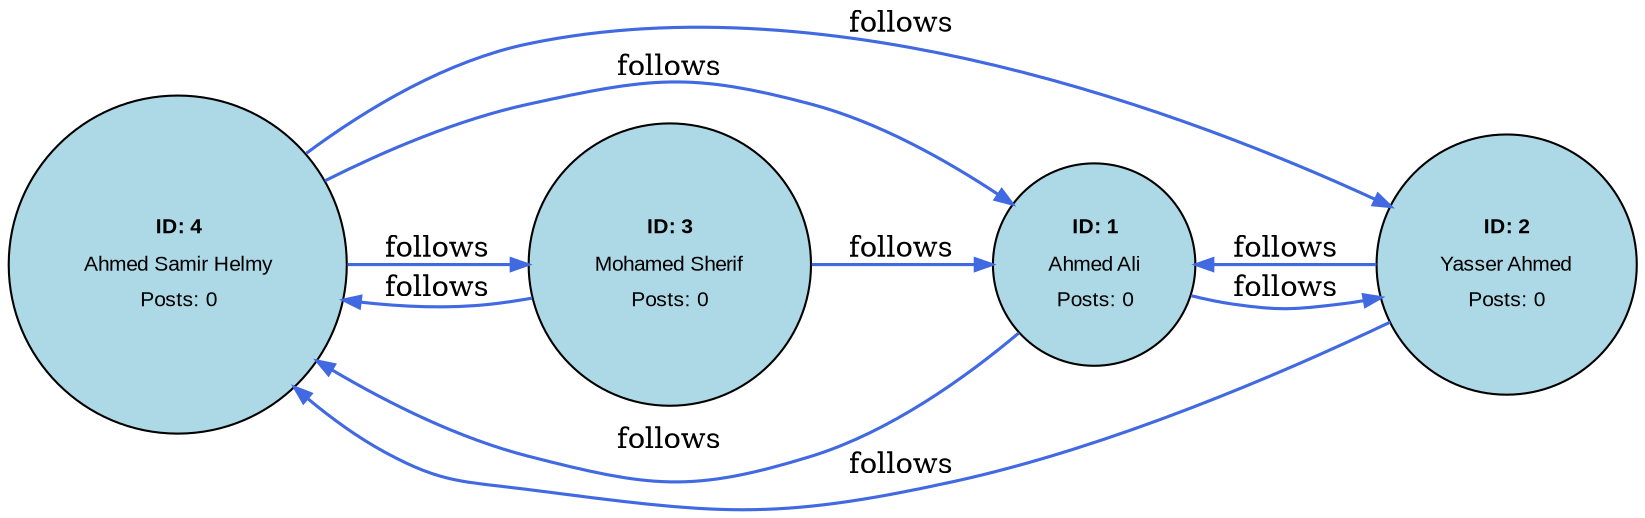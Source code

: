 digraph SocialNetwork {
    bgcolor="#FFFFFF";
    rankdir=LR;
    node [
        shape=circle,
        style=filled,
        fillcolor="#ADD8E6",
        fontname="Arial",
        fontsize=10,
        width=1,
        height=1
    ];
    edge [
        color="#4169E1",
        penwidth=1.5,
        arrowsize=0.8
    ];
    4 [label=<<TABLE BORDER="0" CELLBORDER="0"><TR><TD><B>ID: 4</B></TD></TR><TR><TD>Ahmed Samir Helmy</TD></TR><TR><TD>Posts: 0</TD></TR></TABLE>>];
    3 [label=<<TABLE BORDER="0" CELLBORDER="0"><TR><TD><B>ID: 3</B></TD></TR><TR><TD>Mohamed Sherif</TD></TR><TR><TD>Posts: 0</TD></TR></TABLE>>];
    2 [label=<<TABLE BORDER="0" CELLBORDER="0"><TR><TD><B>ID: 2</B></TD></TR><TR><TD>Yasser Ahmed</TD></TR><TR><TD>Posts: 0</TD></TR></TABLE>>];
    1 [label=<<TABLE BORDER="0" CELLBORDER="0"><TR><TD><B>ID: 1</B></TD></TR><TR><TD>Ahmed Ali</TD></TR><TR><TD>Posts: 0</TD></TR></TABLE>>];
    4 -> 1 [label="follows"];
    4 -> 2 [label="follows"];
    4 -> 3 [label="follows"];
    3 -> 1 [label="follows"];
    3 -> 4 [label="follows"];
    2 -> 1 [label="follows"];
    2 -> 4 [label="follows"];
    1 -> 2 [label="follows"];
    1 -> 4 [label="follows"];
}
